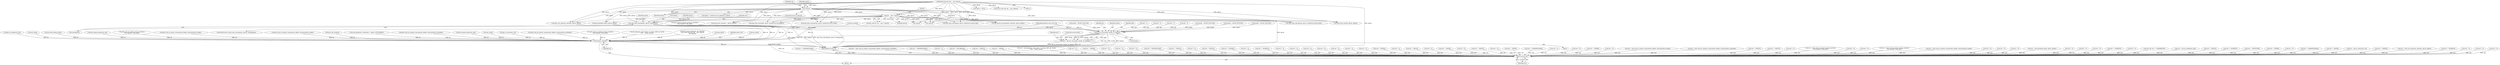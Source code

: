 digraph "0_linux_45f6fad84cc305103b28d73482b344d7f5b76f39_11@API" {
"1001569" [label="(Call,copy_from_user(&greqs, optval, sizeof(greqs)))"];
"1000144" [label="(Call,!optval)"];
"1000118" [label="(MethodParameterIn,char __user *optval)"];
"1000160" [label="(Call,(int __user *) optval)"];
"1001676" [label="(Call,ip6_mc_source(add, omode, sk, &greqs))"];
"1001674" [label="(Call,retv = ip6_mc_source(add, omode, sk, &greqs))"];
"1002054" [label="(Return,return retv;)"];
"1002049" [label="(Call,release_sock(sk))"];
"1001471" [label="(Call,ipv6_sock_ac_drop(sk, mreq.ipv6mr_ifindex, &mreq.ipv6mr_acaddr))"];
"1000265" [label="(Call,ipv6_only_sock(sk))"];
"1000274" [label="(Call,retv = -EADDRNOTAVAIL)"];
"1001897" [label="(Call,xfrm_user_policy(sk, optname, optval, optlen))"];
"1001407" [label="(Call,retv = ipv6_sock_mc_join(sk, mreq.ipv6mr_ifindex, &mreq.ipv6mr_multiaddr))"];
"1001598" [label="(Call,retv = -EADDRNOTAVAIL)"];
"1001057" [label="(Call,sock_kmalloc(sk, sizeof(*opt) + optlen, GFP_KERNEL))"];
"1001185" [label="(Call,retv = 0)"];
"1000120" [label="(Block,)"];
"1001558" [label="(Block,)"];
"1000873" [label="(Call,retv = PTR_ERR(opt))"];
"1001421" [label="(Call,ipv6_sock_mc_drop(sk, mreq.ipv6mr_ifindex, &mreq.ipv6mr_multiaddr))"];
"1001576" [label="(Call,retv = -EFAULT)"];
"1001675" [label="(Identifier,retv)"];
"1000187" [label="(Call,lock_sock(sk))"];
"1001759" [label="(Call,retv = -EINVAL)"];
"1001120" [label="(Call,retv = ip6_datagram_send_ctl(net, sk, &msg, &fl6, opt, &junk,\n\t\t\t\t\t     &junk, &junk))"];
"1001280" [label="(Call,retv = 0)"];
"1002049" [label="(Call,release_sock(sk))"];
"1001883" [label="(Call,retv = -EPERM)"];
"1002045" [label="(Call,retv = 0)"];
"1000921" [label="(Call,retv = 0)"];
"1001623" [label="(Call,add = 0)"];
"1000815" [label="(Call,!optval)"];
"1001568" [label="(ControlStructure,if (copy_from_user(&greqs, optval, sizeof(greqs))))"];
"1000158" [label="(Call,get_user(val, (int __user *) optval))"];
"1000959" [label="(Call,!optval)"];
"1001573" [label="(Call,sizeof(greqs))"];
"1001853" [label="(Call,retv = 0)"];
"1000926" [label="(Call,ipv6_update_options(sk, opt))"];
"1001663" [label="(Call,add = 1)"];
"1000134" [label="(Call,retv = -ENOPROTOOPT)"];
"1001497" [label="(Call,copy_from_user(&greq, optval, sizeof(struct group_req)))"];
"1000162" [label="(Identifier,optval)"];
"1001391" [label="(Call,retv = -EFAULT)"];
"1000153" [label="(Identifier,optlen)"];
"1001682" [label="(ControlStructure,break;)"];
"1001367" [label="(Call,retv = 0)"];
"1001387" [label="(Call,inet_sk(sk))"];
"1001094" [label="(Call,retv = -EFAULT)"];
"1001355" [label="(Call,retv = -ENODEV)"];
"1000776" [label="(Call,retv = 0)"];
"1000954" [label="(Call,optlen < sizeof(struct in6_pktinfo) || !optval)"];
"1001671" [label="(Call,add = 0)"];
"1001065" [label="(Call,retv = -ENOBUFS)"];
"1001313" [label="(Call,retv = 0)"];
"1000583" [label="(Call,retv = 0)"];
"1000179" [label="(Call,ip6_mroute_setsockopt(sk, optname, optval, optlen))"];
"1000421" [label="(Call,retv = 0)"];
"1001781" [label="(Call,ip6_ra_control(sk, val))"];
"1001572" [label="(Identifier,optval)"];
"1000144" [label="(Call,!optval)"];
"1001446" [label="(Call,copy_from_user(&mreq, optval, sizeof(struct ipv6_mreq)))"];
"1002052" [label="(Identifier,needs_rtnl)"];
"1001608" [label="(Call,omode = MCAST_EXCLUDE)"];
"1000118" [label="(MethodParameterIn,char __user *optval)"];
"1000603" [label="(Call,retv = 0)"];
"1001660" [label="(Call,omode = MCAST_INCLUDE)"];
"1000677" [label="(Call,retv = 0)"];
"1000147" [label="(Identifier,val)"];
"1000623" [label="(Call,retv = 0)"];
"1001721" [label="(Call,copy_from_user(gsf, optval, optlen))"];
"1000483" [label="(Call,retv = 0)"];
"1000434" [label="(Call,inet_sk(sk))"];
"1000878" [label="(Call,retv = -EINVAL)"];
"1001396" [label="(Call,copy_from_user(&mreq, optval, sizeof(struct ipv6_mreq)))"];
"1001668" [label="(Call,omode = MCAST_INCLUDE)"];
"1001806" [label="(Call,retv = 0)"];
"1002055" [label="(Identifier,retv)"];
"1000238" [label="(Call,retv = -EBUSY)"];
"1001766" [label="(Call,ip6_mc_msfilter(sk, gsf))"];
"1001680" [label="(Call,&greqs)"];
"1000697" [label="(Call,retv = 0)"];
"1000772" [label="(Call,inet_sk(sk))"];
"1001044" [label="(Call,retv = -EINVAL)"];
"1001245" [label="(Call,retv = 0)"];
"1001620" [label="(Call,omode = MCAST_EXCLUDE)"];
"1000160" [label="(Call,(int __user *) optval)"];
"1000143" [label="(ControlStructure,if (!optval))"];
"1001716" [label="(Call,retv = -EFAULT)"];
"1001679" [label="(Identifier,sk)"];
"1001678" [label="(Identifier,omode)"];
"1000417" [label="(Call,sk_refcnt_debug_inc(sk))"];
"1002025" [label="(Call,retv = 0)"];
"1001299" [label="(Call,retv = -EINVAL)"];
"1001513" [label="(Call,retv = -EADDRNOTAVAIL)"];
"1002000" [label="(Call,retv = 0)"];
"1000463" [label="(Call,retv = 0)"];
"1000835" [label="(Call,retv = -EPERM)"];
"1000443" [label="(Call,retv = 0)"];
"1001876" [label="(Call,ipv6_flowlabel_opt(sk, optval, optlen))"];
"1001457" [label="(Call,retv = ipv6_sock_ac_join(sk, mreq.ipv6mr_ifindex, &mreq.ipv6mr_acaddr))"];
"1001674" [label="(Call,retv = ip6_mc_source(add, omode, sk, &greqs))"];
"1000115" [label="(MethodParameterIn,struct sock *sk)"];
"1001419" [label="(Call,retv = ipv6_sock_mc_drop(sk, mreq.ipv6mr_ifindex, &mreq.ipv6mr_multiaddr))"];
"1002065" [label="(MethodReturn,static int)"];
"1001492" [label="(Call,retv = -EFAULT)"];
"1002054" [label="(Return,return retv;)"];
"1001145" [label="(Call,ipv6_update_options(sk, opt))"];
"1000970" [label="(Call,retv = -EFAULT)"];
"1001869" [label="(Call,retv = 0)"];
"1001677" [label="(Identifier,add)"];
"1001542" [label="(Call,retv = ipv6_sock_mc_drop(sk, greq.gr_interface,\n\t\t\t\t\t\t &psin6->sin6_addr))"];
"1001532" [label="(Call,ipv6_sock_mc_join(sk, greq.gr_interface,\n\t\t\t\t\t\t &psin6->sin6_addr))"];
"1001459" [label="(Call,ipv6_sock_ac_join(sk, mreq.ipv6mr_ifindex, &mreq.ipv6mr_acaddr))"];
"1001829" [label="(Call,retv = 0)"];
"1001676" [label="(Call,ip6_mc_source(add, omode, sk, &greqs))"];
"1002035" [label="(Call,retv = 0)"];
"1001530" [label="(Call,retv = ipv6_sock_mc_join(sk, greq.gr_interface,\n\t\t\t\t\t\t &psin6->sin6_addr))"];
"1001643" [label="(Call,ipv6_sock_mc_join(sk, greqs.gsr_interface,\n\t\t\t\t\t\t &psin6->sin6_addr))"];
"1001469" [label="(Call,retv = ipv6_sock_ac_drop(sk, mreq.ipv6mr_ifindex, &mreq.ipv6mr_acaddr))"];
"1001224" [label="(Call,retv = 0)"];
"1000717" [label="(Call,retv = 0)"];
"1001570" [label="(Call,&greqs)"];
"1001586" [label="(Identifier,greqs)"];
"1001099" [label="(Call,copy_from_user(opt+1, optval, optlen))"];
"1000643" [label="(Call,retv = 0)"];
"1000963" [label="(Call,copy_from_user(&pkt, optval, sizeof(struct in6_pktinfo)))"];
"1001874" [label="(Call,retv = ipv6_flowlabel_opt(sk, optval, optlen))"];
"1000503" [label="(Call,retv = 0)"];
"1001140" [label="(Call,retv = 0)"];
"1001569" [label="(Call,copy_from_user(&greqs, optval, sizeof(greqs)))"];
"1000563" [label="(Call,retv = 0)"];
"1001711" [label="(Call,retv = -ENOBUFS)"];
"1000796" [label="(Call,retv = 0)"];
"1001653" [label="(Call,retv && retv != -EADDRINUSE)"];
"1000145" [label="(Identifier,optval)"];
"1001409" [label="(Call,ipv6_sock_mc_join(sk, mreq.ipv6mr_ifindex, &mreq.ipv6mr_multiaddr))"];
"1001764" [label="(Call,retv = ip6_mc_msfilter(sk, gsf))"];
"1001611" [label="(Call,add = 1)"];
"1001441" [label="(Call,retv = -EFAULT)"];
"1001544" [label="(Call,ipv6_sock_mc_drop(sk, greq.gr_interface,\n\t\t\t\t\t\t &psin6->sin6_addr))"];
"1001744" [label="(Call,retv = -ENOBUFS)"];
"1000810" [label="(Call,optval = NULL)"];
"1000258" [label="(Call,retv = -ENOTCONN)"];
"1001122" [label="(Call,ip6_datagram_send_ctl(net, sk, &msg, &fl6, opt, &junk,\n\t\t\t\t\t     &junk, &junk))"];
"1000759" [label="(Call,retv = -EPERM)"];
"1000865" [label="(Call,(struct ipv6_opt_hdr __user *)optval)"];
"1001006" [label="(Call,retv = 0)"];
"1001289" [label="(Call,retv = -EADDRNOTAVAIL)"];
"1001919" [label="(Call,retv = -EINVAL)"];
"1001779" [label="(Call,retv = ip6_ra_control(sk, val))"];
"1001381" [label="(Call,retv = -EPROTO)"];
"1002050" [label="(Identifier,sk)"];
"1001895" [label="(Call,retv = xfrm_user_policy(sk, optname, optval, optlen))"];
"1001697" [label="(Call,retv = -ENOBUFS)"];
"1000543" [label="(Call,retv = 0)"];
"1000523" [label="(Call,retv = 0)"];
"1000861" [label="(Call,ipv6_renew_options(sk, opt, optname,\n \t\t\t\t\t (struct ipv6_opt_hdr __user *)optval,\n \t\t\t\t\t optlen))"];
"1000737" [label="(Call,retv = 0)"];
"1000229" [label="(Call,udp_sk(sk))"];
"1001577" [label="(Identifier,retv)"];
"1001569" -> "1001568"  [label="AST: "];
"1001569" -> "1001573"  [label="CFG: "];
"1001570" -> "1001569"  [label="AST: "];
"1001572" -> "1001569"  [label="AST: "];
"1001573" -> "1001569"  [label="AST: "];
"1001577" -> "1001569"  [label="CFG: "];
"1001586" -> "1001569"  [label="CFG: "];
"1001569" -> "1002065"  [label="DDG: copy_from_user(&greqs, optval, sizeof(greqs))"];
"1001569" -> "1002065"  [label="DDG: optval"];
"1001569" -> "1002065"  [label="DDG: &greqs"];
"1000144" -> "1001569"  [label="DDG: optval"];
"1000160" -> "1001569"  [label="DDG: optval"];
"1000118" -> "1001569"  [label="DDG: optval"];
"1001569" -> "1001676"  [label="DDG: &greqs"];
"1000144" -> "1000143"  [label="AST: "];
"1000144" -> "1000145"  [label="CFG: "];
"1000145" -> "1000144"  [label="AST: "];
"1000147" -> "1000144"  [label="CFG: "];
"1000153" -> "1000144"  [label="CFG: "];
"1000144" -> "1002065"  [label="DDG: !optval"];
"1000144" -> "1002065"  [label="DDG: optval"];
"1000118" -> "1000144"  [label="DDG: optval"];
"1000144" -> "1000160"  [label="DDG: optval"];
"1000144" -> "1000179"  [label="DDG: optval"];
"1000144" -> "1000815"  [label="DDG: optval"];
"1000144" -> "1000954"  [label="DDG: !optval"];
"1000144" -> "1000959"  [label="DDG: optval"];
"1000144" -> "1000963"  [label="DDG: optval"];
"1000144" -> "1001099"  [label="DDG: optval"];
"1000144" -> "1001396"  [label="DDG: optval"];
"1000144" -> "1001446"  [label="DDG: optval"];
"1000144" -> "1001497"  [label="DDG: optval"];
"1000144" -> "1001721"  [label="DDG: optval"];
"1000144" -> "1001876"  [label="DDG: optval"];
"1000144" -> "1001897"  [label="DDG: optval"];
"1000118" -> "1000114"  [label="AST: "];
"1000118" -> "1002065"  [label="DDG: optval"];
"1000118" -> "1000160"  [label="DDG: optval"];
"1000118" -> "1000179"  [label="DDG: optval"];
"1000118" -> "1000810"  [label="DDG: optval"];
"1000118" -> "1000815"  [label="DDG: optval"];
"1000118" -> "1000865"  [label="DDG: optval"];
"1000118" -> "1000959"  [label="DDG: optval"];
"1000118" -> "1000963"  [label="DDG: optval"];
"1000118" -> "1001099"  [label="DDG: optval"];
"1000118" -> "1001396"  [label="DDG: optval"];
"1000118" -> "1001446"  [label="DDG: optval"];
"1000118" -> "1001497"  [label="DDG: optval"];
"1000118" -> "1001721"  [label="DDG: optval"];
"1000118" -> "1001876"  [label="DDG: optval"];
"1000118" -> "1001897"  [label="DDG: optval"];
"1000160" -> "1000158"  [label="AST: "];
"1000160" -> "1000162"  [label="CFG: "];
"1000161" -> "1000160"  [label="AST: "];
"1000162" -> "1000160"  [label="AST: "];
"1000158" -> "1000160"  [label="CFG: "];
"1000160" -> "1002065"  [label="DDG: optval"];
"1000160" -> "1000158"  [label="DDG: optval"];
"1000160" -> "1000179"  [label="DDG: optval"];
"1000160" -> "1000815"  [label="DDG: optval"];
"1000160" -> "1000959"  [label="DDG: optval"];
"1000160" -> "1000963"  [label="DDG: optval"];
"1000160" -> "1001099"  [label="DDG: optval"];
"1000160" -> "1001396"  [label="DDG: optval"];
"1000160" -> "1001446"  [label="DDG: optval"];
"1000160" -> "1001497"  [label="DDG: optval"];
"1000160" -> "1001721"  [label="DDG: optval"];
"1000160" -> "1001876"  [label="DDG: optval"];
"1000160" -> "1001897"  [label="DDG: optval"];
"1001676" -> "1001674"  [label="AST: "];
"1001676" -> "1001680"  [label="CFG: "];
"1001677" -> "1001676"  [label="AST: "];
"1001678" -> "1001676"  [label="AST: "];
"1001679" -> "1001676"  [label="AST: "];
"1001680" -> "1001676"  [label="AST: "];
"1001674" -> "1001676"  [label="CFG: "];
"1001676" -> "1002065"  [label="DDG: omode"];
"1001676" -> "1002065"  [label="DDG: &greqs"];
"1001676" -> "1002065"  [label="DDG: add"];
"1001676" -> "1001674"  [label="DDG: add"];
"1001676" -> "1001674"  [label="DDG: omode"];
"1001676" -> "1001674"  [label="DDG: sk"];
"1001676" -> "1001674"  [label="DDG: &greqs"];
"1001623" -> "1001676"  [label="DDG: add"];
"1001663" -> "1001676"  [label="DDG: add"];
"1001671" -> "1001676"  [label="DDG: add"];
"1001611" -> "1001676"  [label="DDG: add"];
"1001620" -> "1001676"  [label="DDG: omode"];
"1001668" -> "1001676"  [label="DDG: omode"];
"1001608" -> "1001676"  [label="DDG: omode"];
"1001660" -> "1001676"  [label="DDG: omode"];
"1000187" -> "1001676"  [label="DDG: sk"];
"1001643" -> "1001676"  [label="DDG: sk"];
"1000115" -> "1001676"  [label="DDG: sk"];
"1001676" -> "1002049"  [label="DDG: sk"];
"1001674" -> "1001558"  [label="AST: "];
"1001675" -> "1001674"  [label="AST: "];
"1001682" -> "1001674"  [label="CFG: "];
"1001674" -> "1002065"  [label="DDG: retv"];
"1001674" -> "1002065"  [label="DDG: ip6_mc_source(add, omode, sk, &greqs)"];
"1001674" -> "1002054"  [label="DDG: retv"];
"1002054" -> "1000120"  [label="AST: "];
"1002054" -> "1002055"  [label="CFG: "];
"1002055" -> "1002054"  [label="AST: "];
"1002065" -> "1002054"  [label="CFG: "];
"1002054" -> "1002065"  [label="DDG: <RET>"];
"1002055" -> "1002054"  [label="DDG: retv"];
"1001185" -> "1002054"  [label="DDG: retv"];
"1001895" -> "1002054"  [label="DDG: retv"];
"1001407" -> "1002054"  [label="DDG: retv"];
"1000421" -> "1002054"  [label="DDG: retv"];
"1001355" -> "1002054"  [label="DDG: retv"];
"1001919" -> "1002054"  [label="DDG: retv"];
"1001419" -> "1002054"  [label="DDG: retv"];
"1000258" -> "1002054"  [label="DDG: retv"];
"1001120" -> "1002054"  [label="DDG: retv"];
"1001869" -> "1002054"  [label="DDG: retv"];
"1001829" -> "1002054"  [label="DDG: retv"];
"1000677" -> "1002054"  [label="DDG: retv"];
"1000873" -> "1002054"  [label="DDG: retv"];
"1001883" -> "1002054"  [label="DDG: retv"];
"1001044" -> "1002054"  [label="DDG: retv"];
"1000523" -> "1002054"  [label="DDG: retv"];
"1001065" -> "1002054"  [label="DDG: retv"];
"1002045" -> "1002054"  [label="DDG: retv"];
"1001530" -> "1002054"  [label="DDG: retv"];
"1000238" -> "1002054"  [label="DDG: retv"];
"1000274" -> "1002054"  [label="DDG: retv"];
"1001874" -> "1002054"  [label="DDG: retv"];
"1001598" -> "1002054"  [label="DDG: retv"];
"1001492" -> "1002054"  [label="DDG: retv"];
"1000643" -> "1002054"  [label="DDG: retv"];
"1002000" -> "1002054"  [label="DDG: retv"];
"1001289" -> "1002054"  [label="DDG: retv"];
"1001779" -> "1002054"  [label="DDG: retv"];
"1001006" -> "1002054"  [label="DDG: retv"];
"1001653" -> "1002054"  [label="DDG: retv"];
"1001542" -> "1002054"  [label="DDG: retv"];
"1001759" -> "1002054"  [label="DDG: retv"];
"1002035" -> "1002054"  [label="DDG: retv"];
"1000583" -> "1002054"  [label="DDG: retv"];
"1000623" -> "1002054"  [label="DDG: retv"];
"1000759" -> "1002054"  [label="DDG: retv"];
"1000776" -> "1002054"  [label="DDG: retv"];
"1001513" -> "1002054"  [label="DDG: retv"];
"1001457" -> "1002054"  [label="DDG: retv"];
"1001381" -> "1002054"  [label="DDG: retv"];
"1001299" -> "1002054"  [label="DDG: retv"];
"1001245" -> "1002054"  [label="DDG: retv"];
"1001711" -> "1002054"  [label="DDG: retv"];
"1002025" -> "1002054"  [label="DDG: retv"];
"1000603" -> "1002054"  [label="DDG: retv"];
"1001576" -> "1002054"  [label="DDG: retv"];
"1000737" -> "1002054"  [label="DDG: retv"];
"1000970" -> "1002054"  [label="DDG: retv"];
"1001391" -> "1002054"  [label="DDG: retv"];
"1001224" -> "1002054"  [label="DDG: retv"];
"1000463" -> "1002054"  [label="DDG: retv"];
"1000563" -> "1002054"  [label="DDG: retv"];
"1000878" -> "1002054"  [label="DDG: retv"];
"1001853" -> "1002054"  [label="DDG: retv"];
"1001441" -> "1002054"  [label="DDG: retv"];
"1000835" -> "1002054"  [label="DDG: retv"];
"1001280" -> "1002054"  [label="DDG: retv"];
"1000717" -> "1002054"  [label="DDG: retv"];
"1000134" -> "1002054"  [label="DDG: retv"];
"1001697" -> "1002054"  [label="DDG: retv"];
"1000543" -> "1002054"  [label="DDG: retv"];
"1001764" -> "1002054"  [label="DDG: retv"];
"1000503" -> "1002054"  [label="DDG: retv"];
"1001140" -> "1002054"  [label="DDG: retv"];
"1001744" -> "1002054"  [label="DDG: retv"];
"1001469" -> "1002054"  [label="DDG: retv"];
"1000697" -> "1002054"  [label="DDG: retv"];
"1001716" -> "1002054"  [label="DDG: retv"];
"1001313" -> "1002054"  [label="DDG: retv"];
"1000921" -> "1002054"  [label="DDG: retv"];
"1001367" -> "1002054"  [label="DDG: retv"];
"1000443" -> "1002054"  [label="DDG: retv"];
"1001806" -> "1002054"  [label="DDG: retv"];
"1000483" -> "1002054"  [label="DDG: retv"];
"1000796" -> "1002054"  [label="DDG: retv"];
"1001094" -> "1002054"  [label="DDG: retv"];
"1002049" -> "1000120"  [label="AST: "];
"1002049" -> "1002050"  [label="CFG: "];
"1002050" -> "1002049"  [label="AST: "];
"1002052" -> "1002049"  [label="CFG: "];
"1002049" -> "1002065"  [label="DDG: release_sock(sk)"];
"1002049" -> "1002065"  [label="DDG: sk"];
"1000187" -> "1002049"  [label="DDG: sk"];
"1001876" -> "1002049"  [label="DDG: sk"];
"1001544" -> "1002049"  [label="DDG: sk"];
"1001781" -> "1002049"  [label="DDG: sk"];
"1001122" -> "1002049"  [label="DDG: sk"];
"1001145" -> "1002049"  [label="DDG: sk"];
"1001471" -> "1002049"  [label="DDG: sk"];
"1001766" -> "1002049"  [label="DDG: sk"];
"1000926" -> "1002049"  [label="DDG: sk"];
"1001643" -> "1002049"  [label="DDG: sk"];
"1000265" -> "1002049"  [label="DDG: sk"];
"1000417" -> "1002049"  [label="DDG: sk"];
"1000434" -> "1002049"  [label="DDG: sk"];
"1000229" -> "1002049"  [label="DDG: sk"];
"1001532" -> "1002049"  [label="DDG: sk"];
"1000772" -> "1002049"  [label="DDG: sk"];
"1001387" -> "1002049"  [label="DDG: sk"];
"1001459" -> "1002049"  [label="DDG: sk"];
"1001421" -> "1002049"  [label="DDG: sk"];
"1001409" -> "1002049"  [label="DDG: sk"];
"1001057" -> "1002049"  [label="DDG: sk"];
"1001897" -> "1002049"  [label="DDG: sk"];
"1000861" -> "1002049"  [label="DDG: sk"];
"1000115" -> "1002049"  [label="DDG: sk"];
}
